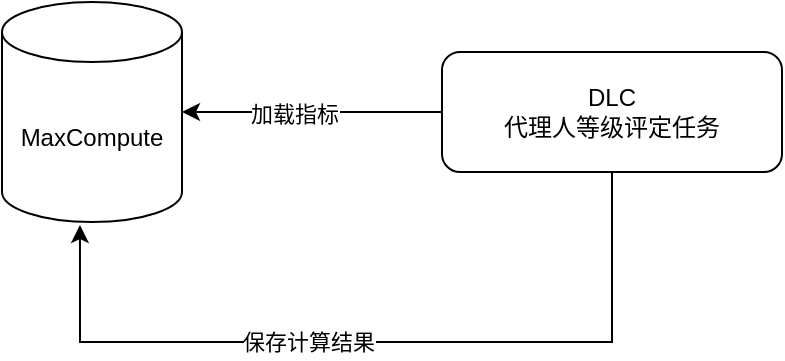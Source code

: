 <mxfile version="24.2.3" type="github">
  <diagram name="Page-1" id="Ac7PH2RQ3yaFLBozEbNl">
    <mxGraphModel dx="1194" dy="756" grid="1" gridSize="10" guides="1" tooltips="1" connect="1" arrows="1" fold="1" page="1" pageScale="1" pageWidth="850" pageHeight="1100" math="0" shadow="0">
      <root>
        <mxCell id="0" />
        <mxCell id="1" parent="0" />
        <mxCell id="arN5VARNRhYpQM9ClI0x-1" value="MaxCompute" style="shape=cylinder3;whiteSpace=wrap;html=1;boundedLbl=1;backgroundOutline=1;size=15;" vertex="1" parent="1">
          <mxGeometry x="60" y="170" width="90" height="110" as="geometry" />
        </mxCell>
        <mxCell id="arN5VARNRhYpQM9ClI0x-3" style="edgeStyle=orthogonalEdgeStyle;rounded=0;orthogonalLoop=1;jettySize=auto;html=1;" edge="1" parent="1" source="arN5VARNRhYpQM9ClI0x-2" target="arN5VARNRhYpQM9ClI0x-1">
          <mxGeometry relative="1" as="geometry" />
        </mxCell>
        <mxCell id="arN5VARNRhYpQM9ClI0x-4" value="加载指标" style="edgeLabel;html=1;align=center;verticalAlign=middle;resizable=0;points=[];" vertex="1" connectable="0" parent="arN5VARNRhYpQM9ClI0x-3">
          <mxGeometry x="0.139" y="1" relative="1" as="geometry">
            <mxPoint as="offset" />
          </mxGeometry>
        </mxCell>
        <mxCell id="arN5VARNRhYpQM9ClI0x-2" value="DLC&lt;div&gt;代理人等级评定任务&lt;/div&gt;" style="rounded=1;whiteSpace=wrap;html=1;" vertex="1" parent="1">
          <mxGeometry x="280" y="195" width="170" height="60" as="geometry" />
        </mxCell>
        <mxCell id="arN5VARNRhYpQM9ClI0x-5" style="edgeStyle=orthogonalEdgeStyle;rounded=0;orthogonalLoop=1;jettySize=auto;html=1;entryX=0.433;entryY=1.014;entryDx=0;entryDy=0;entryPerimeter=0;" edge="1" parent="1" source="arN5VARNRhYpQM9ClI0x-2" target="arN5VARNRhYpQM9ClI0x-1">
          <mxGeometry relative="1" as="geometry">
            <Array as="points">
              <mxPoint x="365" y="340" />
              <mxPoint x="99" y="340" />
            </Array>
          </mxGeometry>
        </mxCell>
        <mxCell id="arN5VARNRhYpQM9ClI0x-6" value="保存计算结果" style="edgeLabel;html=1;align=center;verticalAlign=middle;resizable=0;points=[];" vertex="1" connectable="0" parent="arN5VARNRhYpQM9ClI0x-5">
          <mxGeometry x="0.132" y="4" relative="1" as="geometry">
            <mxPoint x="-5" y="-4" as="offset" />
          </mxGeometry>
        </mxCell>
      </root>
    </mxGraphModel>
  </diagram>
</mxfile>
